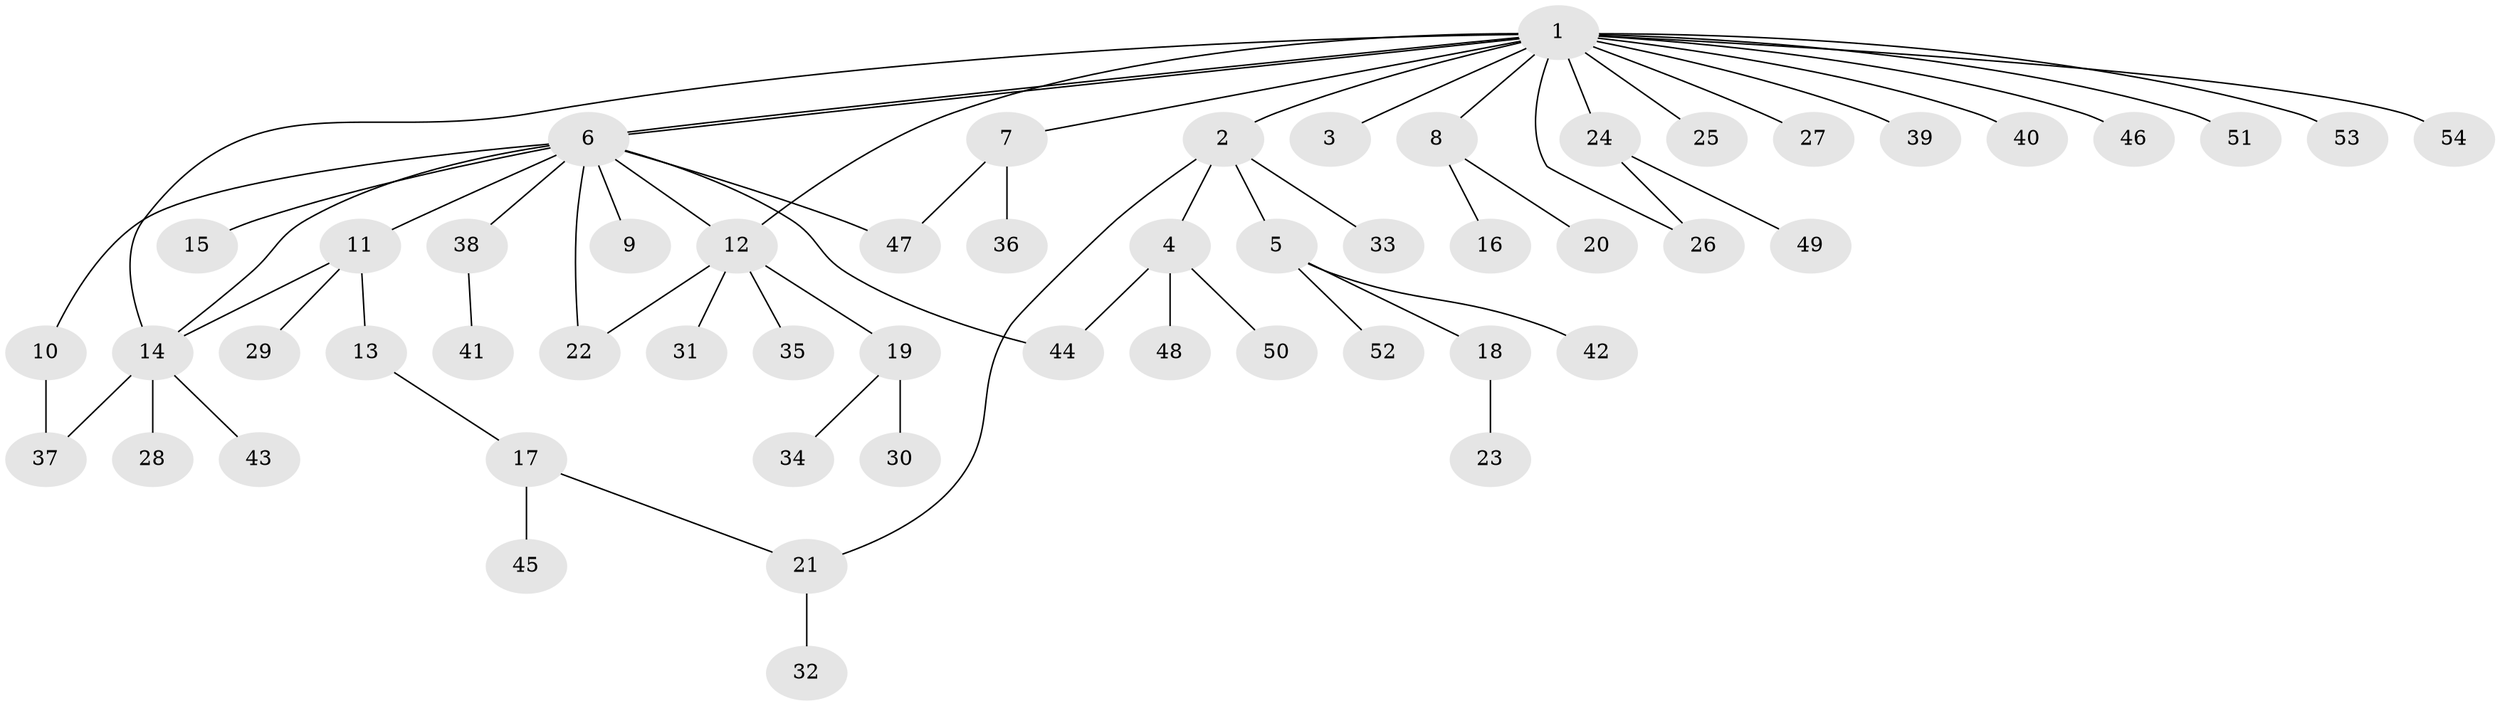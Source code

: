 // Generated by graph-tools (version 1.1) at 2025/35/03/09/25 02:35:46]
// undirected, 54 vertices, 63 edges
graph export_dot {
graph [start="1"]
  node [color=gray90,style=filled];
  1;
  2;
  3;
  4;
  5;
  6;
  7;
  8;
  9;
  10;
  11;
  12;
  13;
  14;
  15;
  16;
  17;
  18;
  19;
  20;
  21;
  22;
  23;
  24;
  25;
  26;
  27;
  28;
  29;
  30;
  31;
  32;
  33;
  34;
  35;
  36;
  37;
  38;
  39;
  40;
  41;
  42;
  43;
  44;
  45;
  46;
  47;
  48;
  49;
  50;
  51;
  52;
  53;
  54;
  1 -- 2;
  1 -- 3;
  1 -- 6;
  1 -- 6;
  1 -- 7;
  1 -- 8;
  1 -- 12;
  1 -- 14;
  1 -- 24;
  1 -- 25;
  1 -- 26;
  1 -- 27;
  1 -- 39;
  1 -- 40;
  1 -- 46;
  1 -- 51;
  1 -- 53;
  1 -- 54;
  2 -- 4;
  2 -- 5;
  2 -- 21;
  2 -- 33;
  4 -- 44;
  4 -- 48;
  4 -- 50;
  5 -- 18;
  5 -- 42;
  5 -- 52;
  6 -- 9;
  6 -- 10;
  6 -- 11;
  6 -- 12;
  6 -- 14;
  6 -- 15;
  6 -- 22;
  6 -- 38;
  6 -- 44;
  6 -- 47;
  7 -- 36;
  7 -- 47;
  8 -- 16;
  8 -- 20;
  10 -- 37;
  11 -- 13;
  11 -- 14;
  11 -- 29;
  12 -- 19;
  12 -- 22;
  12 -- 31;
  12 -- 35;
  13 -- 17;
  14 -- 28;
  14 -- 37;
  14 -- 43;
  17 -- 21;
  17 -- 45;
  18 -- 23;
  19 -- 30;
  19 -- 34;
  21 -- 32;
  24 -- 26;
  24 -- 49;
  38 -- 41;
}
